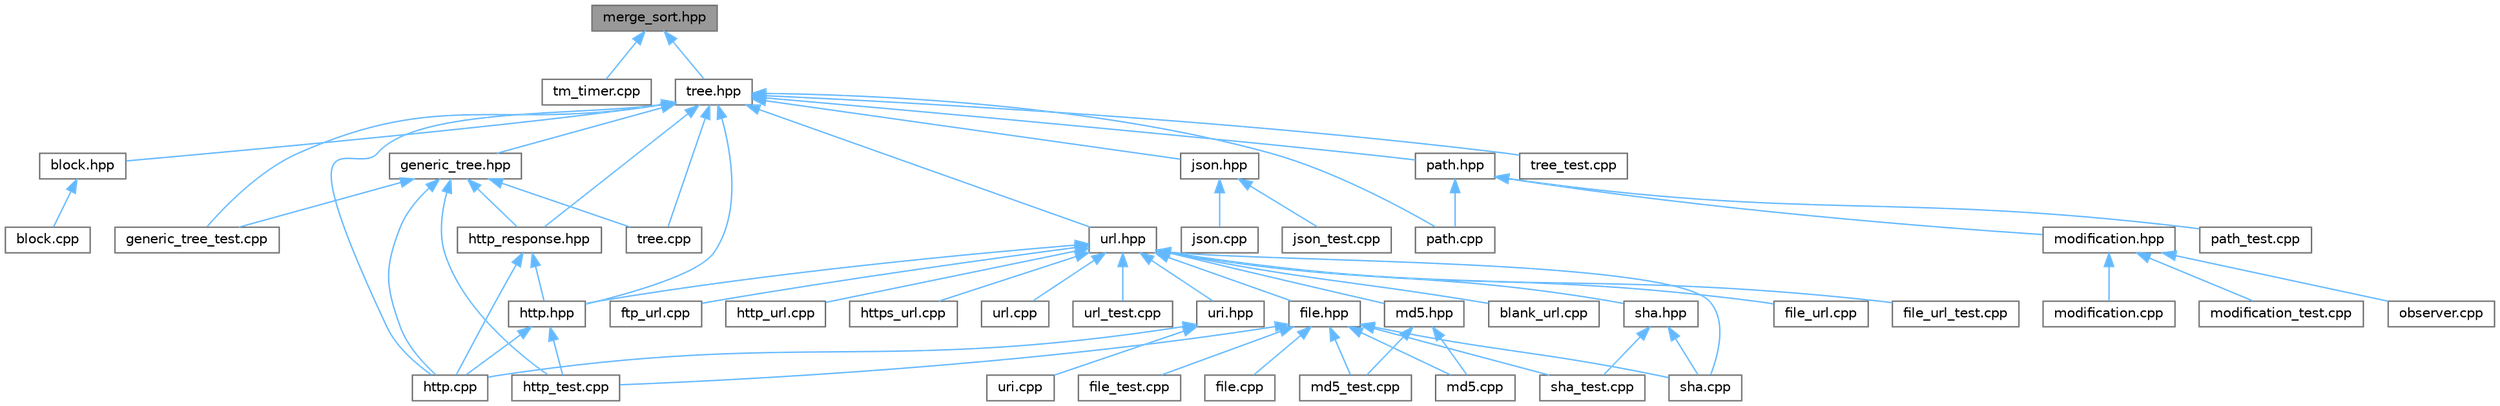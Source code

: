 digraph "merge_sort.hpp"
{
 // LATEX_PDF_SIZE
  bgcolor="transparent";
  edge [fontname=Helvetica,fontsize=10,labelfontname=Helvetica,labelfontsize=10];
  node [fontname=Helvetica,fontsize=10,shape=box,height=0.2,width=0.4];
  Node1 [label="merge_sort.hpp",height=0.2,width=0.4,color="gray40", fillcolor="grey60", style="filled", fontcolor="black",tooltip=" "];
  Node1 -> Node2 [dir="back",color="steelblue1",style="solid"];
  Node2 [label="tm_timer.cpp",height=0.2,width=0.4,color="grey40", fillcolor="white", style="filled",URL="$tm__timer_8cpp.html",tooltip=" "];
  Node1 -> Node3 [dir="back",color="steelblue1",style="solid"];
  Node3 [label="tree.hpp",height=0.2,width=0.4,color="grey40", fillcolor="white", style="filled",URL="$tree_8hpp.html",tooltip=" "];
  Node3 -> Node4 [dir="back",color="steelblue1",style="solid"];
  Node4 [label="block.hpp",height=0.2,width=0.4,color="grey40", fillcolor="white", style="filled",URL="$block_8hpp.html",tooltip=" "];
  Node4 -> Node5 [dir="back",color="steelblue1",style="solid"];
  Node5 [label="block.cpp",height=0.2,width=0.4,color="grey40", fillcolor="white", style="filled",URL="$block_8cpp.html",tooltip=" "];
  Node3 -> Node6 [dir="back",color="steelblue1",style="solid"];
  Node6 [label="generic_tree.hpp",height=0.2,width=0.4,color="grey40", fillcolor="white", style="filled",URL="$generic__tree_8hpp.html",tooltip=" "];
  Node6 -> Node7 [dir="back",color="steelblue1",style="solid"];
  Node7 [label="generic_tree_test.cpp",height=0.2,width=0.4,color="grey40", fillcolor="white", style="filled",URL="$generic__tree__test_8cpp.html",tooltip=" "];
  Node6 -> Node8 [dir="back",color="steelblue1",style="solid"];
  Node8 [label="http.cpp",height=0.2,width=0.4,color="grey40", fillcolor="white", style="filled",URL="$http_8cpp.html",tooltip=" "];
  Node6 -> Node9 [dir="back",color="steelblue1",style="solid"];
  Node9 [label="http_response.hpp",height=0.2,width=0.4,color="grey40", fillcolor="white", style="filled",URL="$http__response_8hpp.html",tooltip=" "];
  Node9 -> Node8 [dir="back",color="steelblue1",style="solid"];
  Node9 -> Node10 [dir="back",color="steelblue1",style="solid"];
  Node10 [label="http.hpp",height=0.2,width=0.4,color="grey40", fillcolor="white", style="filled",URL="$http_8hpp.html",tooltip=" "];
  Node10 -> Node8 [dir="back",color="steelblue1",style="solid"];
  Node10 -> Node11 [dir="back",color="steelblue1",style="solid"];
  Node11 [label="http_test.cpp",height=0.2,width=0.4,color="grey40", fillcolor="white", style="filled",URL="$http__test_8cpp.html",tooltip=" "];
  Node6 -> Node11 [dir="back",color="steelblue1",style="solid"];
  Node6 -> Node12 [dir="back",color="steelblue1",style="solid"];
  Node12 [label="tree.cpp",height=0.2,width=0.4,color="grey40", fillcolor="white", style="filled",URL="$tree_8cpp.html",tooltip=" "];
  Node3 -> Node7 [dir="back",color="steelblue1",style="solid"];
  Node3 -> Node8 [dir="back",color="steelblue1",style="solid"];
  Node3 -> Node10 [dir="back",color="steelblue1",style="solid"];
  Node3 -> Node9 [dir="back",color="steelblue1",style="solid"];
  Node3 -> Node13 [dir="back",color="steelblue1",style="solid"];
  Node13 [label="json.hpp",height=0.2,width=0.4,color="grey40", fillcolor="white", style="filled",URL="$json_8hpp.html",tooltip=" "];
  Node13 -> Node14 [dir="back",color="steelblue1",style="solid"];
  Node14 [label="json.cpp",height=0.2,width=0.4,color="grey40", fillcolor="white", style="filled",URL="$json_8cpp.html",tooltip=" "];
  Node13 -> Node15 [dir="back",color="steelblue1",style="solid"];
  Node15 [label="json_test.cpp",height=0.2,width=0.4,color="grey40", fillcolor="white", style="filled",URL="$json__test_8cpp.html",tooltip=" "];
  Node3 -> Node16 [dir="back",color="steelblue1",style="solid"];
  Node16 [label="path.cpp",height=0.2,width=0.4,color="grey40", fillcolor="white", style="filled",URL="$path_8cpp.html",tooltip=" "];
  Node3 -> Node17 [dir="back",color="steelblue1",style="solid"];
  Node17 [label="path.hpp",height=0.2,width=0.4,color="grey40", fillcolor="white", style="filled",URL="$path_8hpp.html",tooltip=" "];
  Node17 -> Node18 [dir="back",color="steelblue1",style="solid"];
  Node18 [label="modification.hpp",height=0.2,width=0.4,color="grey40", fillcolor="white", style="filled",URL="$modification_8hpp.html",tooltip=" "];
  Node18 -> Node19 [dir="back",color="steelblue1",style="solid"];
  Node19 [label="modification.cpp",height=0.2,width=0.4,color="grey40", fillcolor="white", style="filled",URL="$modification_8cpp.html",tooltip=" "];
  Node18 -> Node20 [dir="back",color="steelblue1",style="solid"];
  Node20 [label="modification_test.cpp",height=0.2,width=0.4,color="grey40", fillcolor="white", style="filled",URL="$modification__test_8cpp.html",tooltip=" "];
  Node18 -> Node21 [dir="back",color="steelblue1",style="solid"];
  Node21 [label="observer.cpp",height=0.2,width=0.4,color="grey40", fillcolor="white", style="filled",URL="$observer_8cpp.html",tooltip=" "];
  Node17 -> Node16 [dir="back",color="steelblue1",style="solid"];
  Node17 -> Node22 [dir="back",color="steelblue1",style="solid"];
  Node22 [label="path_test.cpp",height=0.2,width=0.4,color="grey40", fillcolor="white", style="filled",URL="$path__test_8cpp.html",tooltip=" "];
  Node3 -> Node12 [dir="back",color="steelblue1",style="solid"];
  Node3 -> Node23 [dir="back",color="steelblue1",style="solid"];
  Node23 [label="tree_test.cpp",height=0.2,width=0.4,color="grey40", fillcolor="white", style="filled",URL="$tree__test_8cpp.html",tooltip=" "];
  Node3 -> Node24 [dir="back",color="steelblue1",style="solid"];
  Node24 [label="url.hpp",height=0.2,width=0.4,color="grey40", fillcolor="white", style="filled",URL="$url_8hpp.html",tooltip=" "];
  Node24 -> Node25 [dir="back",color="steelblue1",style="solid"];
  Node25 [label="blank_url.cpp",height=0.2,width=0.4,color="grey40", fillcolor="white", style="filled",URL="$blank__url_8cpp.html",tooltip=" "];
  Node24 -> Node26 [dir="back",color="steelblue1",style="solid"];
  Node26 [label="file.hpp",height=0.2,width=0.4,color="grey40", fillcolor="white", style="filled",URL="$file_8hpp.html",tooltip=" "];
  Node26 -> Node27 [dir="back",color="steelblue1",style="solid"];
  Node27 [label="file.cpp",height=0.2,width=0.4,color="grey40", fillcolor="white", style="filled",URL="$file_8cpp.html",tooltip=" "];
  Node26 -> Node28 [dir="back",color="steelblue1",style="solid"];
  Node28 [label="file_test.cpp",height=0.2,width=0.4,color="grey40", fillcolor="white", style="filled",URL="$file__test_8cpp.html",tooltip=" "];
  Node26 -> Node11 [dir="back",color="steelblue1",style="solid"];
  Node26 -> Node29 [dir="back",color="steelblue1",style="solid"];
  Node29 [label="md5.cpp",height=0.2,width=0.4,color="grey40", fillcolor="white", style="filled",URL="$md5_8cpp.html",tooltip=" "];
  Node26 -> Node30 [dir="back",color="steelblue1",style="solid"];
  Node30 [label="md5_test.cpp",height=0.2,width=0.4,color="grey40", fillcolor="white", style="filled",URL="$md5__test_8cpp.html",tooltip=" "];
  Node26 -> Node31 [dir="back",color="steelblue1",style="solid"];
  Node31 [label="sha.cpp",height=0.2,width=0.4,color="grey40", fillcolor="white", style="filled",URL="$sha_8cpp.html",tooltip=" "];
  Node26 -> Node32 [dir="back",color="steelblue1",style="solid"];
  Node32 [label="sha_test.cpp",height=0.2,width=0.4,color="grey40", fillcolor="white", style="filled",URL="$sha__test_8cpp.html",tooltip=" "];
  Node24 -> Node33 [dir="back",color="steelblue1",style="solid"];
  Node33 [label="file_url.cpp",height=0.2,width=0.4,color="grey40", fillcolor="white", style="filled",URL="$file__url_8cpp.html",tooltip=" "];
  Node24 -> Node34 [dir="back",color="steelblue1",style="solid"];
  Node34 [label="file_url_test.cpp",height=0.2,width=0.4,color="grey40", fillcolor="white", style="filled",URL="$file__url__test_8cpp.html",tooltip=" "];
  Node24 -> Node35 [dir="back",color="steelblue1",style="solid"];
  Node35 [label="ftp_url.cpp",height=0.2,width=0.4,color="grey40", fillcolor="white", style="filled",URL="$ftp__url_8cpp.html",tooltip=" "];
  Node24 -> Node10 [dir="back",color="steelblue1",style="solid"];
  Node24 -> Node36 [dir="back",color="steelblue1",style="solid"];
  Node36 [label="http_url.cpp",height=0.2,width=0.4,color="grey40", fillcolor="white", style="filled",URL="$http__url_8cpp.html",tooltip=" "];
  Node24 -> Node37 [dir="back",color="steelblue1",style="solid"];
  Node37 [label="https_url.cpp",height=0.2,width=0.4,color="grey40", fillcolor="white", style="filled",URL="$https__url_8cpp.html",tooltip=" "];
  Node24 -> Node38 [dir="back",color="steelblue1",style="solid"];
  Node38 [label="md5.hpp",height=0.2,width=0.4,color="grey40", fillcolor="white", style="filled",URL="$md5_8hpp.html",tooltip=" "];
  Node38 -> Node29 [dir="back",color="steelblue1",style="solid"];
  Node38 -> Node30 [dir="back",color="steelblue1",style="solid"];
  Node24 -> Node31 [dir="back",color="steelblue1",style="solid"];
  Node24 -> Node39 [dir="back",color="steelblue1",style="solid"];
  Node39 [label="sha.hpp",height=0.2,width=0.4,color="grey40", fillcolor="white", style="filled",URL="$sha_8hpp.html",tooltip=" "];
  Node39 -> Node31 [dir="back",color="steelblue1",style="solid"];
  Node39 -> Node32 [dir="back",color="steelblue1",style="solid"];
  Node24 -> Node40 [dir="back",color="steelblue1",style="solid"];
  Node40 [label="uri.hpp",height=0.2,width=0.4,color="grey40", fillcolor="white", style="filled",URL="$uri_8hpp.html",tooltip=" "];
  Node40 -> Node8 [dir="back",color="steelblue1",style="solid"];
  Node40 -> Node41 [dir="back",color="steelblue1",style="solid"];
  Node41 [label="uri.cpp",height=0.2,width=0.4,color="grey40", fillcolor="white", style="filled",URL="$uri_8cpp.html",tooltip=" "];
  Node24 -> Node42 [dir="back",color="steelblue1",style="solid"];
  Node42 [label="url.cpp",height=0.2,width=0.4,color="grey40", fillcolor="white", style="filled",URL="$url_8cpp.html",tooltip=" "];
  Node24 -> Node43 [dir="back",color="steelblue1",style="solid"];
  Node43 [label="url_test.cpp",height=0.2,width=0.4,color="grey40", fillcolor="white", style="filled",URL="$url__test_8cpp.html",tooltip=" "];
}
